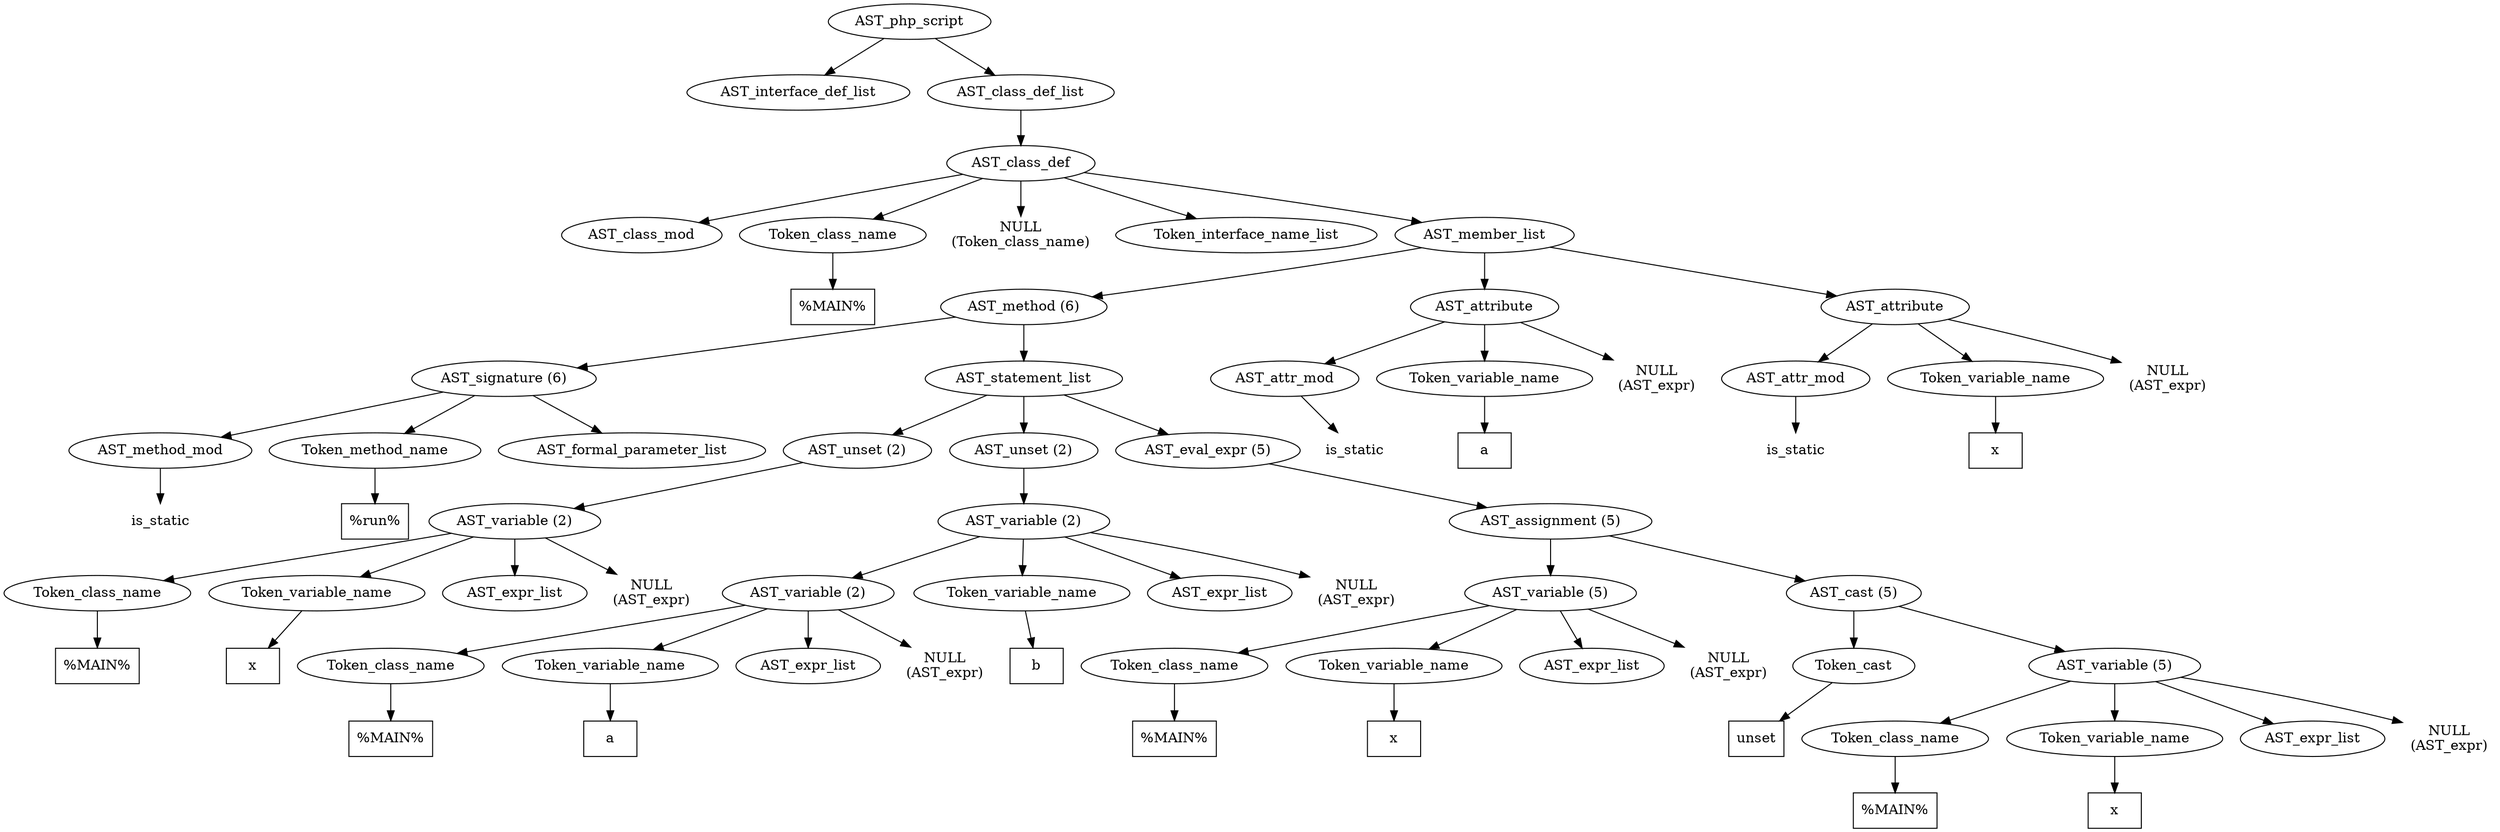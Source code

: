 /*
 * AST in dot format generated by phc -- the PHP compiler
 */

digraph AST {
node_0 [label="AST_php_script"];
node_1 [label="AST_interface_def_list"];
node_2 [label="AST_class_def_list"];
node_3 [label="AST_class_def"];
node_4 [label="AST_class_mod"];
node_5 [label="Token_class_name"];
node_6 [label="%MAIN%", shape=box]
node_5 -> node_6;
node_7 [label="NULL\n(Token_class_name)", shape=plaintext]
node_8 [label="Token_interface_name_list"];
node_9 [label="AST_member_list"];
node_10 [label="AST_method (6)"];
node_11 [label="AST_signature (6)"];
node_12 [label="AST_method_mod"];
node_13 [label="is_static", shape=plaintext]
node_12 -> node_13;
node_14 [label="Token_method_name"];
node_15 [label="%run%", shape=box]
node_14 -> node_15;
node_16 [label="AST_formal_parameter_list"];
node_11 -> node_16;
node_11 -> node_14;
node_11 -> node_12;
node_17 [label="AST_statement_list"];
node_18 [label="AST_unset (2)"];
node_19 [label="AST_variable (2)"];
node_20 [label="Token_class_name"];
node_21 [label="%MAIN%", shape=box]
node_20 -> node_21;
node_22 [label="Token_variable_name"];
node_23 [label="x", shape=box]
node_22 -> node_23;
node_24 [label="AST_expr_list"];
node_25 [label="NULL\n(AST_expr)", shape=plaintext]
node_19 -> node_25;
node_19 -> node_24;
node_19 -> node_22;
node_19 -> node_20;
node_18 -> node_19;
node_26 [label="AST_unset (2)"];
node_27 [label="AST_variable (2)"];
node_28 [label="AST_variable (2)"];
node_29 [label="Token_class_name"];
node_30 [label="%MAIN%", shape=box]
node_29 -> node_30;
node_31 [label="Token_variable_name"];
node_32 [label="a", shape=box]
node_31 -> node_32;
node_33 [label="AST_expr_list"];
node_34 [label="NULL\n(AST_expr)", shape=plaintext]
node_28 -> node_34;
node_28 -> node_33;
node_28 -> node_31;
node_28 -> node_29;
node_35 [label="Token_variable_name"];
node_36 [label="b", shape=box]
node_35 -> node_36;
node_37 [label="AST_expr_list"];
node_38 [label="NULL\n(AST_expr)", shape=plaintext]
node_27 -> node_38;
node_27 -> node_37;
node_27 -> node_35;
node_27 -> node_28;
node_26 -> node_27;
node_39 [label="AST_eval_expr (5)"];
node_40 [label="AST_assignment (5)"];
node_41 [label="AST_variable (5)"];
node_42 [label="Token_class_name"];
node_43 [label="%MAIN%", shape=box]
node_42 -> node_43;
node_44 [label="Token_variable_name"];
node_45 [label="x", shape=box]
node_44 -> node_45;
node_46 [label="AST_expr_list"];
node_47 [label="NULL\n(AST_expr)", shape=plaintext]
node_41 -> node_47;
node_41 -> node_46;
node_41 -> node_44;
node_41 -> node_42;
node_48 [label="AST_cast (5)"];
node_49 [label="Token_cast"];
node_50 [label="unset", shape=box]
node_49 -> node_50;
node_51 [label="AST_variable (5)"];
node_52 [label="Token_class_name"];
node_53 [label="%MAIN%", shape=box]
node_52 -> node_53;
node_54 [label="Token_variable_name"];
node_55 [label="x", shape=box]
node_54 -> node_55;
node_56 [label="AST_expr_list"];
node_57 [label="NULL\n(AST_expr)", shape=plaintext]
node_51 -> node_57;
node_51 -> node_56;
node_51 -> node_54;
node_51 -> node_52;
node_48 -> node_51;
node_48 -> node_49;
node_40 -> node_48;
node_40 -> node_41;
node_39 -> node_40;
node_17 -> node_39;
node_17 -> node_26;
node_17 -> node_18;
node_10 -> node_17;
node_10 -> node_11;
node_58 [label="AST_attribute"];
node_59 [label="AST_attr_mod"];
node_60 [label="is_static", shape=plaintext]
node_59 -> node_60;
node_61 [label="Token_variable_name"];
node_62 [label="a", shape=box]
node_61 -> node_62;
node_63 [label="NULL\n(AST_expr)", shape=plaintext]
node_58 -> node_63;
node_58 -> node_61;
node_58 -> node_59;
node_64 [label="AST_attribute"];
node_65 [label="AST_attr_mod"];
node_66 [label="is_static", shape=plaintext]
node_65 -> node_66;
node_67 [label="Token_variable_name"];
node_68 [label="x", shape=box]
node_67 -> node_68;
node_69 [label="NULL\n(AST_expr)", shape=plaintext]
node_64 -> node_69;
node_64 -> node_67;
node_64 -> node_65;
node_9 -> node_64;
node_9 -> node_58;
node_9 -> node_10;
node_3 -> node_9;
node_3 -> node_8;
node_3 -> node_7;
node_3 -> node_5;
node_3 -> node_4;
node_2 -> node_3;
node_0 -> node_2;
node_0 -> node_1;
}
